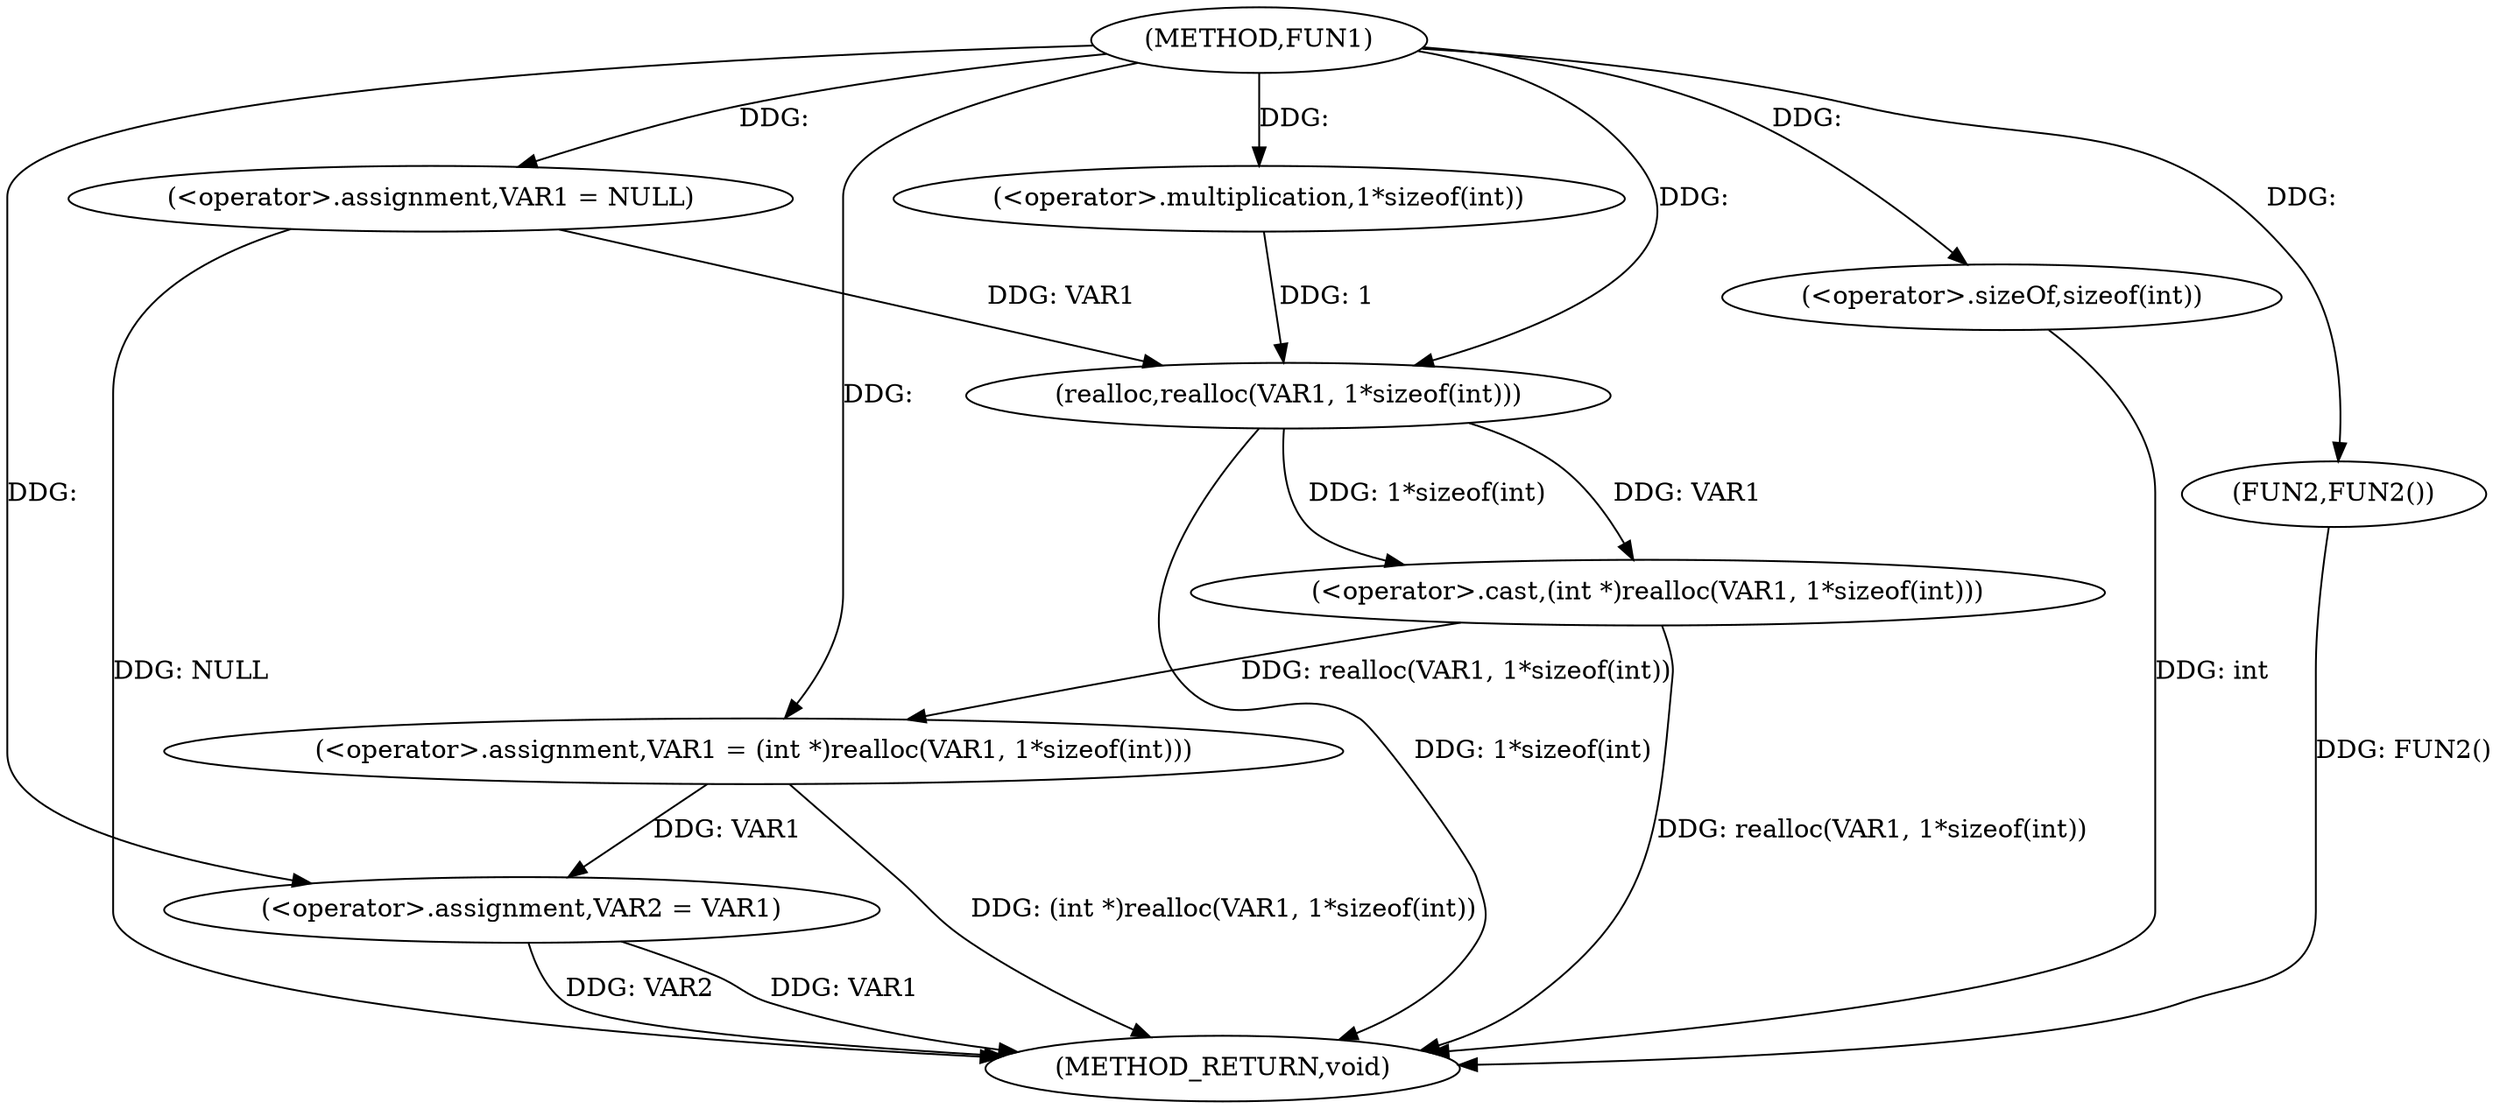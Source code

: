 digraph FUN1 {  
"1000100" [label = "(METHOD,FUN1)" ]
"1000120" [label = "(METHOD_RETURN,void)" ]
"1000103" [label = "(<operator>.assignment,VAR1 = NULL)" ]
"1000106" [label = "(<operator>.assignment,VAR1 = (int *)realloc(VAR1, 1*sizeof(int)))" ]
"1000108" [label = "(<operator>.cast,(int *)realloc(VAR1, 1*sizeof(int)))" ]
"1000110" [label = "(realloc,realloc(VAR1, 1*sizeof(int)))" ]
"1000112" [label = "(<operator>.multiplication,1*sizeof(int))" ]
"1000114" [label = "(<operator>.sizeOf,sizeof(int))" ]
"1000116" [label = "(<operator>.assignment,VAR2 = VAR1)" ]
"1000119" [label = "(FUN2,FUN2())" ]
  "1000116" -> "1000120"  [ label = "DDG: VAR2"] 
  "1000106" -> "1000120"  [ label = "DDG: (int *)realloc(VAR1, 1*sizeof(int))"] 
  "1000103" -> "1000120"  [ label = "DDG: NULL"] 
  "1000114" -> "1000120"  [ label = "DDG: int"] 
  "1000116" -> "1000120"  [ label = "DDG: VAR1"] 
  "1000110" -> "1000120"  [ label = "DDG: 1*sizeof(int)"] 
  "1000108" -> "1000120"  [ label = "DDG: realloc(VAR1, 1*sizeof(int))"] 
  "1000119" -> "1000120"  [ label = "DDG: FUN2()"] 
  "1000100" -> "1000103"  [ label = "DDG: "] 
  "1000108" -> "1000106"  [ label = "DDG: realloc(VAR1, 1*sizeof(int))"] 
  "1000100" -> "1000106"  [ label = "DDG: "] 
  "1000110" -> "1000108"  [ label = "DDG: VAR1"] 
  "1000110" -> "1000108"  [ label = "DDG: 1*sizeof(int)"] 
  "1000103" -> "1000110"  [ label = "DDG: VAR1"] 
  "1000100" -> "1000110"  [ label = "DDG: "] 
  "1000112" -> "1000110"  [ label = "DDG: 1"] 
  "1000100" -> "1000112"  [ label = "DDG: "] 
  "1000100" -> "1000114"  [ label = "DDG: "] 
  "1000106" -> "1000116"  [ label = "DDG: VAR1"] 
  "1000100" -> "1000116"  [ label = "DDG: "] 
  "1000100" -> "1000119"  [ label = "DDG: "] 
}
